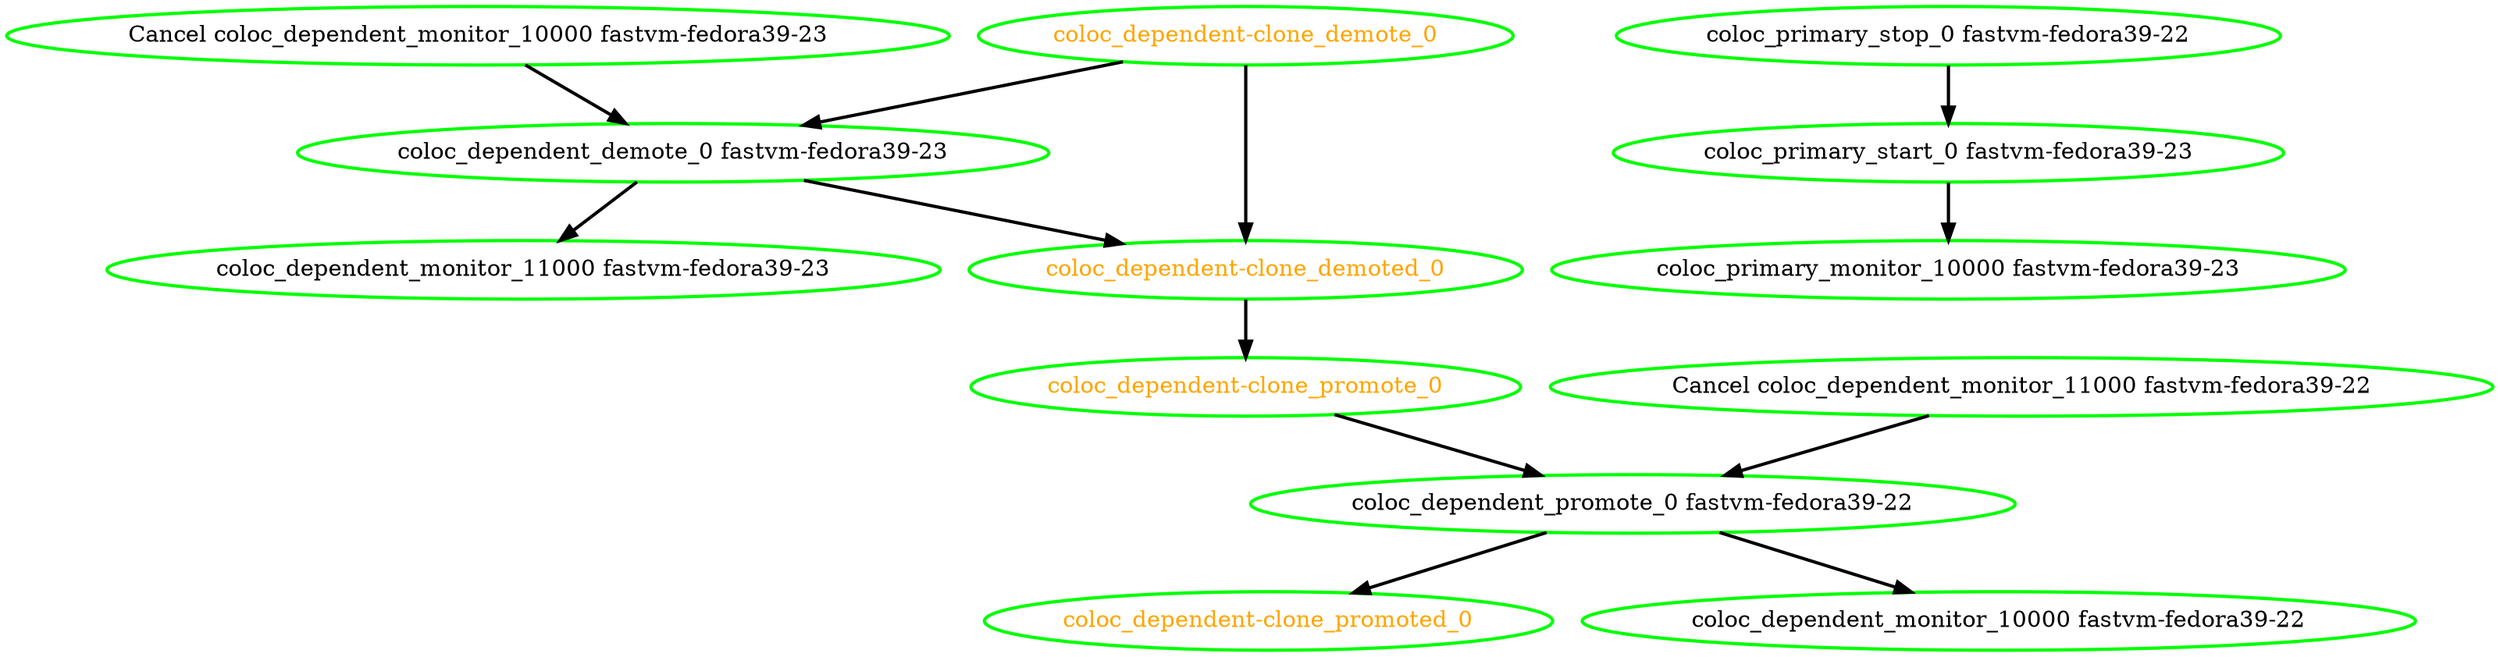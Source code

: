 digraph "g" {
"Cancel coloc_dependent_monitor_10000 fastvm-fedora39-23" -> "coloc_dependent_demote_0 fastvm-fedora39-23" [ style = bold]
"Cancel coloc_dependent_monitor_10000 fastvm-fedora39-23" [ style=bold color="green" fontcolor="black"]
"Cancel coloc_dependent_monitor_11000 fastvm-fedora39-22" -> "coloc_dependent_promote_0 fastvm-fedora39-22" [ style = bold]
"Cancel coloc_dependent_monitor_11000 fastvm-fedora39-22" [ style=bold color="green" fontcolor="black"]
"coloc_dependent-clone_demote_0" -> "coloc_dependent-clone_demoted_0" [ style = bold]
"coloc_dependent-clone_demote_0" -> "coloc_dependent_demote_0 fastvm-fedora39-23" [ style = bold]
"coloc_dependent-clone_demote_0" [ style=bold color="green" fontcolor="orange"]
"coloc_dependent-clone_demoted_0" -> "coloc_dependent-clone_promote_0" [ style = bold]
"coloc_dependent-clone_demoted_0" [ style=bold color="green" fontcolor="orange"]
"coloc_dependent-clone_promote_0" -> "coloc_dependent_promote_0 fastvm-fedora39-22" [ style = bold]
"coloc_dependent-clone_promote_0" [ style=bold color="green" fontcolor="orange"]
"coloc_dependent-clone_promoted_0" [ style=bold color="green" fontcolor="orange"]
"coloc_dependent_demote_0 fastvm-fedora39-23" -> "coloc_dependent-clone_demoted_0" [ style = bold]
"coloc_dependent_demote_0 fastvm-fedora39-23" -> "coloc_dependent_monitor_11000 fastvm-fedora39-23" [ style = bold]
"coloc_dependent_demote_0 fastvm-fedora39-23" [ style=bold color="green" fontcolor="black"]
"coloc_dependent_monitor_10000 fastvm-fedora39-22" [ style=bold color="green" fontcolor="black"]
"coloc_dependent_monitor_11000 fastvm-fedora39-23" [ style=bold color="green" fontcolor="black"]
"coloc_dependent_promote_0 fastvm-fedora39-22" -> "coloc_dependent-clone_promoted_0" [ style = bold]
"coloc_dependent_promote_0 fastvm-fedora39-22" -> "coloc_dependent_monitor_10000 fastvm-fedora39-22" [ style = bold]
"coloc_dependent_promote_0 fastvm-fedora39-22" [ style=bold color="green" fontcolor="black"]
"coloc_primary_monitor_10000 fastvm-fedora39-23" [ style=bold color="green" fontcolor="black"]
"coloc_primary_start_0 fastvm-fedora39-23" -> "coloc_primary_monitor_10000 fastvm-fedora39-23" [ style = bold]
"coloc_primary_start_0 fastvm-fedora39-23" [ style=bold color="green" fontcolor="black"]
"coloc_primary_stop_0 fastvm-fedora39-22" -> "coloc_primary_start_0 fastvm-fedora39-23" [ style = bold]
"coloc_primary_stop_0 fastvm-fedora39-22" [ style=bold color="green" fontcolor="black"]
}
